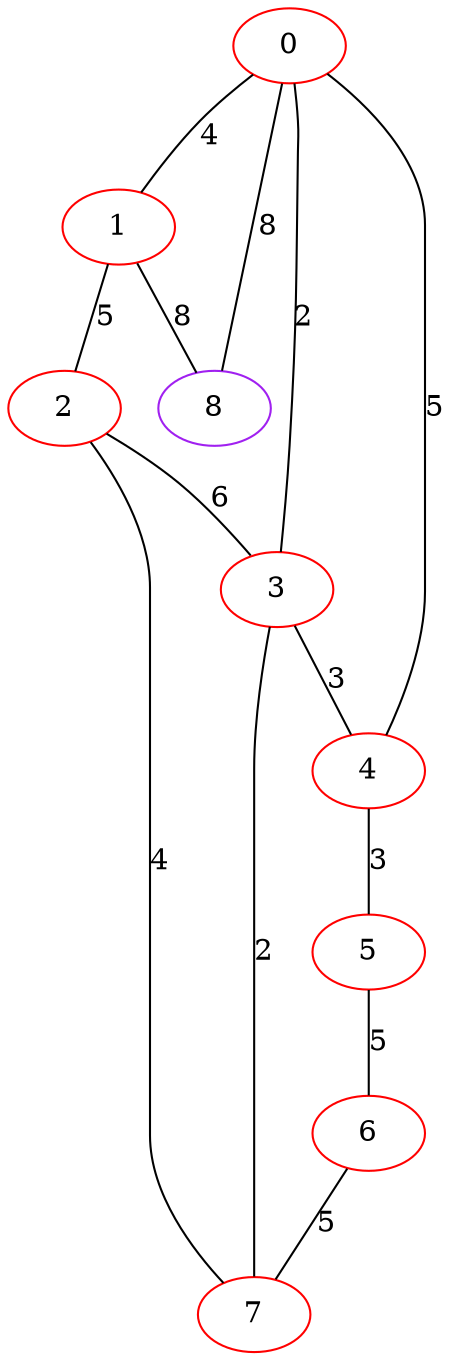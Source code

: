graph "" {
0 [color=red, weight=1];
1 [color=red, weight=1];
2 [color=red, weight=1];
3 [color=red, weight=1];
4 [color=red, weight=1];
5 [color=red, weight=1];
6 [color=red, weight=1];
7 [color=red, weight=1];
8 [color=purple, weight=4];
0 -- 8  [key=0, label=8];
0 -- 1  [key=0, label=4];
0 -- 3  [key=0, label=2];
0 -- 4  [key=0, label=5];
1 -- 8  [key=0, label=8];
1 -- 2  [key=0, label=5];
2 -- 3  [key=0, label=6];
2 -- 7  [key=0, label=4];
3 -- 4  [key=0, label=3];
3 -- 7  [key=0, label=2];
4 -- 5  [key=0, label=3];
5 -- 6  [key=0, label=5];
6 -- 7  [key=0, label=5];
}
